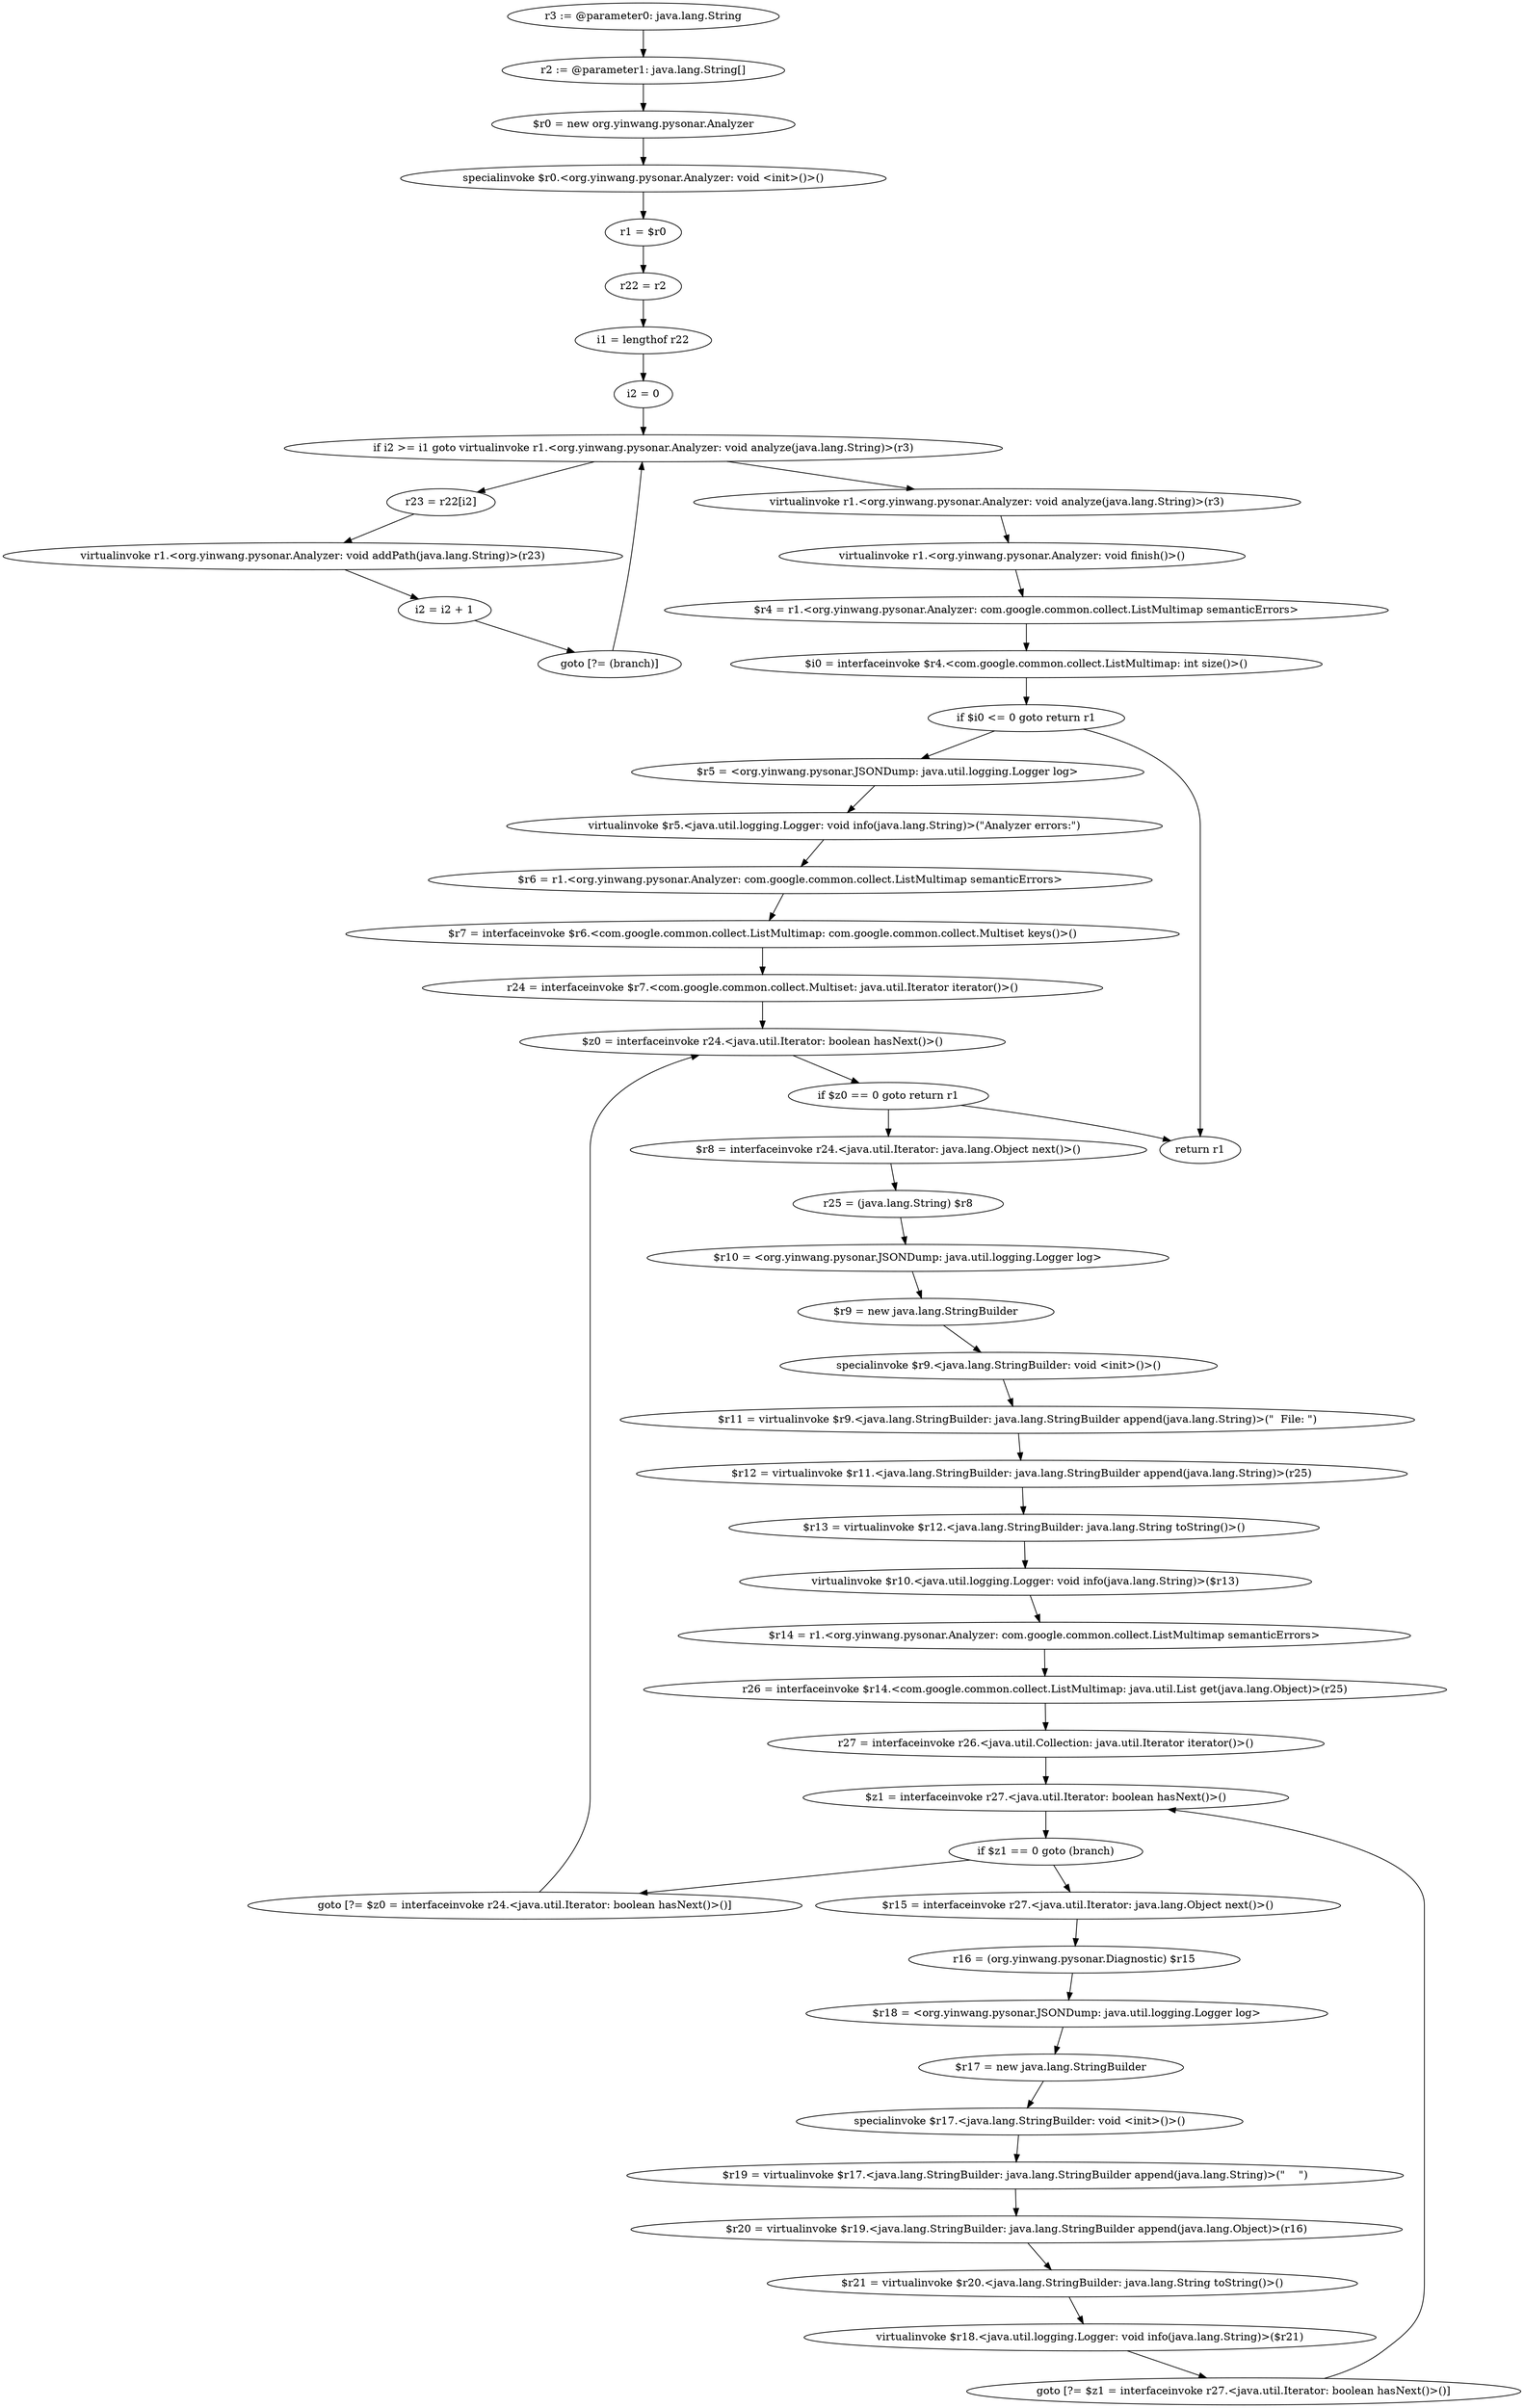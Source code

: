 digraph "unitGraph" {
    "r3 := @parameter0: java.lang.String"
    "r2 := @parameter1: java.lang.String[]"
    "$r0 = new org.yinwang.pysonar.Analyzer"
    "specialinvoke $r0.<org.yinwang.pysonar.Analyzer: void <init>()>()"
    "r1 = $r0"
    "r22 = r2"
    "i1 = lengthof r22"
    "i2 = 0"
    "if i2 >= i1 goto virtualinvoke r1.<org.yinwang.pysonar.Analyzer: void analyze(java.lang.String)>(r3)"
    "r23 = r22[i2]"
    "virtualinvoke r1.<org.yinwang.pysonar.Analyzer: void addPath(java.lang.String)>(r23)"
    "i2 = i2 + 1"
    "goto [?= (branch)]"
    "virtualinvoke r1.<org.yinwang.pysonar.Analyzer: void analyze(java.lang.String)>(r3)"
    "virtualinvoke r1.<org.yinwang.pysonar.Analyzer: void finish()>()"
    "$r4 = r1.<org.yinwang.pysonar.Analyzer: com.google.common.collect.ListMultimap semanticErrors>"
    "$i0 = interfaceinvoke $r4.<com.google.common.collect.ListMultimap: int size()>()"
    "if $i0 <= 0 goto return r1"
    "$r5 = <org.yinwang.pysonar.JSONDump: java.util.logging.Logger log>"
    "virtualinvoke $r5.<java.util.logging.Logger: void info(java.lang.String)>(\"Analyzer errors:\")"
    "$r6 = r1.<org.yinwang.pysonar.Analyzer: com.google.common.collect.ListMultimap semanticErrors>"
    "$r7 = interfaceinvoke $r6.<com.google.common.collect.ListMultimap: com.google.common.collect.Multiset keys()>()"
    "r24 = interfaceinvoke $r7.<com.google.common.collect.Multiset: java.util.Iterator iterator()>()"
    "$z0 = interfaceinvoke r24.<java.util.Iterator: boolean hasNext()>()"
    "if $z0 == 0 goto return r1"
    "$r8 = interfaceinvoke r24.<java.util.Iterator: java.lang.Object next()>()"
    "r25 = (java.lang.String) $r8"
    "$r10 = <org.yinwang.pysonar.JSONDump: java.util.logging.Logger log>"
    "$r9 = new java.lang.StringBuilder"
    "specialinvoke $r9.<java.lang.StringBuilder: void <init>()>()"
    "$r11 = virtualinvoke $r9.<java.lang.StringBuilder: java.lang.StringBuilder append(java.lang.String)>(\"  File: \")"
    "$r12 = virtualinvoke $r11.<java.lang.StringBuilder: java.lang.StringBuilder append(java.lang.String)>(r25)"
    "$r13 = virtualinvoke $r12.<java.lang.StringBuilder: java.lang.String toString()>()"
    "virtualinvoke $r10.<java.util.logging.Logger: void info(java.lang.String)>($r13)"
    "$r14 = r1.<org.yinwang.pysonar.Analyzer: com.google.common.collect.ListMultimap semanticErrors>"
    "r26 = interfaceinvoke $r14.<com.google.common.collect.ListMultimap: java.util.List get(java.lang.Object)>(r25)"
    "r27 = interfaceinvoke r26.<java.util.Collection: java.util.Iterator iterator()>()"
    "$z1 = interfaceinvoke r27.<java.util.Iterator: boolean hasNext()>()"
    "if $z1 == 0 goto (branch)"
    "$r15 = interfaceinvoke r27.<java.util.Iterator: java.lang.Object next()>()"
    "r16 = (org.yinwang.pysonar.Diagnostic) $r15"
    "$r18 = <org.yinwang.pysonar.JSONDump: java.util.logging.Logger log>"
    "$r17 = new java.lang.StringBuilder"
    "specialinvoke $r17.<java.lang.StringBuilder: void <init>()>()"
    "$r19 = virtualinvoke $r17.<java.lang.StringBuilder: java.lang.StringBuilder append(java.lang.String)>(\"    \")"
    "$r20 = virtualinvoke $r19.<java.lang.StringBuilder: java.lang.StringBuilder append(java.lang.Object)>(r16)"
    "$r21 = virtualinvoke $r20.<java.lang.StringBuilder: java.lang.String toString()>()"
    "virtualinvoke $r18.<java.util.logging.Logger: void info(java.lang.String)>($r21)"
    "goto [?= $z1 = interfaceinvoke r27.<java.util.Iterator: boolean hasNext()>()]"
    "goto [?= $z0 = interfaceinvoke r24.<java.util.Iterator: boolean hasNext()>()]"
    "return r1"
    "r3 := @parameter0: java.lang.String"->"r2 := @parameter1: java.lang.String[]";
    "r2 := @parameter1: java.lang.String[]"->"$r0 = new org.yinwang.pysonar.Analyzer";
    "$r0 = new org.yinwang.pysonar.Analyzer"->"specialinvoke $r0.<org.yinwang.pysonar.Analyzer: void <init>()>()";
    "specialinvoke $r0.<org.yinwang.pysonar.Analyzer: void <init>()>()"->"r1 = $r0";
    "r1 = $r0"->"r22 = r2";
    "r22 = r2"->"i1 = lengthof r22";
    "i1 = lengthof r22"->"i2 = 0";
    "i2 = 0"->"if i2 >= i1 goto virtualinvoke r1.<org.yinwang.pysonar.Analyzer: void analyze(java.lang.String)>(r3)";
    "if i2 >= i1 goto virtualinvoke r1.<org.yinwang.pysonar.Analyzer: void analyze(java.lang.String)>(r3)"->"r23 = r22[i2]";
    "if i2 >= i1 goto virtualinvoke r1.<org.yinwang.pysonar.Analyzer: void analyze(java.lang.String)>(r3)"->"virtualinvoke r1.<org.yinwang.pysonar.Analyzer: void analyze(java.lang.String)>(r3)";
    "r23 = r22[i2]"->"virtualinvoke r1.<org.yinwang.pysonar.Analyzer: void addPath(java.lang.String)>(r23)";
    "virtualinvoke r1.<org.yinwang.pysonar.Analyzer: void addPath(java.lang.String)>(r23)"->"i2 = i2 + 1";
    "i2 = i2 + 1"->"goto [?= (branch)]";
    "goto [?= (branch)]"->"if i2 >= i1 goto virtualinvoke r1.<org.yinwang.pysonar.Analyzer: void analyze(java.lang.String)>(r3)";
    "virtualinvoke r1.<org.yinwang.pysonar.Analyzer: void analyze(java.lang.String)>(r3)"->"virtualinvoke r1.<org.yinwang.pysonar.Analyzer: void finish()>()";
    "virtualinvoke r1.<org.yinwang.pysonar.Analyzer: void finish()>()"->"$r4 = r1.<org.yinwang.pysonar.Analyzer: com.google.common.collect.ListMultimap semanticErrors>";
    "$r4 = r1.<org.yinwang.pysonar.Analyzer: com.google.common.collect.ListMultimap semanticErrors>"->"$i0 = interfaceinvoke $r4.<com.google.common.collect.ListMultimap: int size()>()";
    "$i0 = interfaceinvoke $r4.<com.google.common.collect.ListMultimap: int size()>()"->"if $i0 <= 0 goto return r1";
    "if $i0 <= 0 goto return r1"->"$r5 = <org.yinwang.pysonar.JSONDump: java.util.logging.Logger log>";
    "if $i0 <= 0 goto return r1"->"return r1";
    "$r5 = <org.yinwang.pysonar.JSONDump: java.util.logging.Logger log>"->"virtualinvoke $r5.<java.util.logging.Logger: void info(java.lang.String)>(\"Analyzer errors:\")";
    "virtualinvoke $r5.<java.util.logging.Logger: void info(java.lang.String)>(\"Analyzer errors:\")"->"$r6 = r1.<org.yinwang.pysonar.Analyzer: com.google.common.collect.ListMultimap semanticErrors>";
    "$r6 = r1.<org.yinwang.pysonar.Analyzer: com.google.common.collect.ListMultimap semanticErrors>"->"$r7 = interfaceinvoke $r6.<com.google.common.collect.ListMultimap: com.google.common.collect.Multiset keys()>()";
    "$r7 = interfaceinvoke $r6.<com.google.common.collect.ListMultimap: com.google.common.collect.Multiset keys()>()"->"r24 = interfaceinvoke $r7.<com.google.common.collect.Multiset: java.util.Iterator iterator()>()";
    "r24 = interfaceinvoke $r7.<com.google.common.collect.Multiset: java.util.Iterator iterator()>()"->"$z0 = interfaceinvoke r24.<java.util.Iterator: boolean hasNext()>()";
    "$z0 = interfaceinvoke r24.<java.util.Iterator: boolean hasNext()>()"->"if $z0 == 0 goto return r1";
    "if $z0 == 0 goto return r1"->"$r8 = interfaceinvoke r24.<java.util.Iterator: java.lang.Object next()>()";
    "if $z0 == 0 goto return r1"->"return r1";
    "$r8 = interfaceinvoke r24.<java.util.Iterator: java.lang.Object next()>()"->"r25 = (java.lang.String) $r8";
    "r25 = (java.lang.String) $r8"->"$r10 = <org.yinwang.pysonar.JSONDump: java.util.logging.Logger log>";
    "$r10 = <org.yinwang.pysonar.JSONDump: java.util.logging.Logger log>"->"$r9 = new java.lang.StringBuilder";
    "$r9 = new java.lang.StringBuilder"->"specialinvoke $r9.<java.lang.StringBuilder: void <init>()>()";
    "specialinvoke $r9.<java.lang.StringBuilder: void <init>()>()"->"$r11 = virtualinvoke $r9.<java.lang.StringBuilder: java.lang.StringBuilder append(java.lang.String)>(\"  File: \")";
    "$r11 = virtualinvoke $r9.<java.lang.StringBuilder: java.lang.StringBuilder append(java.lang.String)>(\"  File: \")"->"$r12 = virtualinvoke $r11.<java.lang.StringBuilder: java.lang.StringBuilder append(java.lang.String)>(r25)";
    "$r12 = virtualinvoke $r11.<java.lang.StringBuilder: java.lang.StringBuilder append(java.lang.String)>(r25)"->"$r13 = virtualinvoke $r12.<java.lang.StringBuilder: java.lang.String toString()>()";
    "$r13 = virtualinvoke $r12.<java.lang.StringBuilder: java.lang.String toString()>()"->"virtualinvoke $r10.<java.util.logging.Logger: void info(java.lang.String)>($r13)";
    "virtualinvoke $r10.<java.util.logging.Logger: void info(java.lang.String)>($r13)"->"$r14 = r1.<org.yinwang.pysonar.Analyzer: com.google.common.collect.ListMultimap semanticErrors>";
    "$r14 = r1.<org.yinwang.pysonar.Analyzer: com.google.common.collect.ListMultimap semanticErrors>"->"r26 = interfaceinvoke $r14.<com.google.common.collect.ListMultimap: java.util.List get(java.lang.Object)>(r25)";
    "r26 = interfaceinvoke $r14.<com.google.common.collect.ListMultimap: java.util.List get(java.lang.Object)>(r25)"->"r27 = interfaceinvoke r26.<java.util.Collection: java.util.Iterator iterator()>()";
    "r27 = interfaceinvoke r26.<java.util.Collection: java.util.Iterator iterator()>()"->"$z1 = interfaceinvoke r27.<java.util.Iterator: boolean hasNext()>()";
    "$z1 = interfaceinvoke r27.<java.util.Iterator: boolean hasNext()>()"->"if $z1 == 0 goto (branch)";
    "if $z1 == 0 goto (branch)"->"$r15 = interfaceinvoke r27.<java.util.Iterator: java.lang.Object next()>()";
    "if $z1 == 0 goto (branch)"->"goto [?= $z0 = interfaceinvoke r24.<java.util.Iterator: boolean hasNext()>()]";
    "$r15 = interfaceinvoke r27.<java.util.Iterator: java.lang.Object next()>()"->"r16 = (org.yinwang.pysonar.Diagnostic) $r15";
    "r16 = (org.yinwang.pysonar.Diagnostic) $r15"->"$r18 = <org.yinwang.pysonar.JSONDump: java.util.logging.Logger log>";
    "$r18 = <org.yinwang.pysonar.JSONDump: java.util.logging.Logger log>"->"$r17 = new java.lang.StringBuilder";
    "$r17 = new java.lang.StringBuilder"->"specialinvoke $r17.<java.lang.StringBuilder: void <init>()>()";
    "specialinvoke $r17.<java.lang.StringBuilder: void <init>()>()"->"$r19 = virtualinvoke $r17.<java.lang.StringBuilder: java.lang.StringBuilder append(java.lang.String)>(\"    \")";
    "$r19 = virtualinvoke $r17.<java.lang.StringBuilder: java.lang.StringBuilder append(java.lang.String)>(\"    \")"->"$r20 = virtualinvoke $r19.<java.lang.StringBuilder: java.lang.StringBuilder append(java.lang.Object)>(r16)";
    "$r20 = virtualinvoke $r19.<java.lang.StringBuilder: java.lang.StringBuilder append(java.lang.Object)>(r16)"->"$r21 = virtualinvoke $r20.<java.lang.StringBuilder: java.lang.String toString()>()";
    "$r21 = virtualinvoke $r20.<java.lang.StringBuilder: java.lang.String toString()>()"->"virtualinvoke $r18.<java.util.logging.Logger: void info(java.lang.String)>($r21)";
    "virtualinvoke $r18.<java.util.logging.Logger: void info(java.lang.String)>($r21)"->"goto [?= $z1 = interfaceinvoke r27.<java.util.Iterator: boolean hasNext()>()]";
    "goto [?= $z1 = interfaceinvoke r27.<java.util.Iterator: boolean hasNext()>()]"->"$z1 = interfaceinvoke r27.<java.util.Iterator: boolean hasNext()>()";
    "goto [?= $z0 = interfaceinvoke r24.<java.util.Iterator: boolean hasNext()>()]"->"$z0 = interfaceinvoke r24.<java.util.Iterator: boolean hasNext()>()";
}
